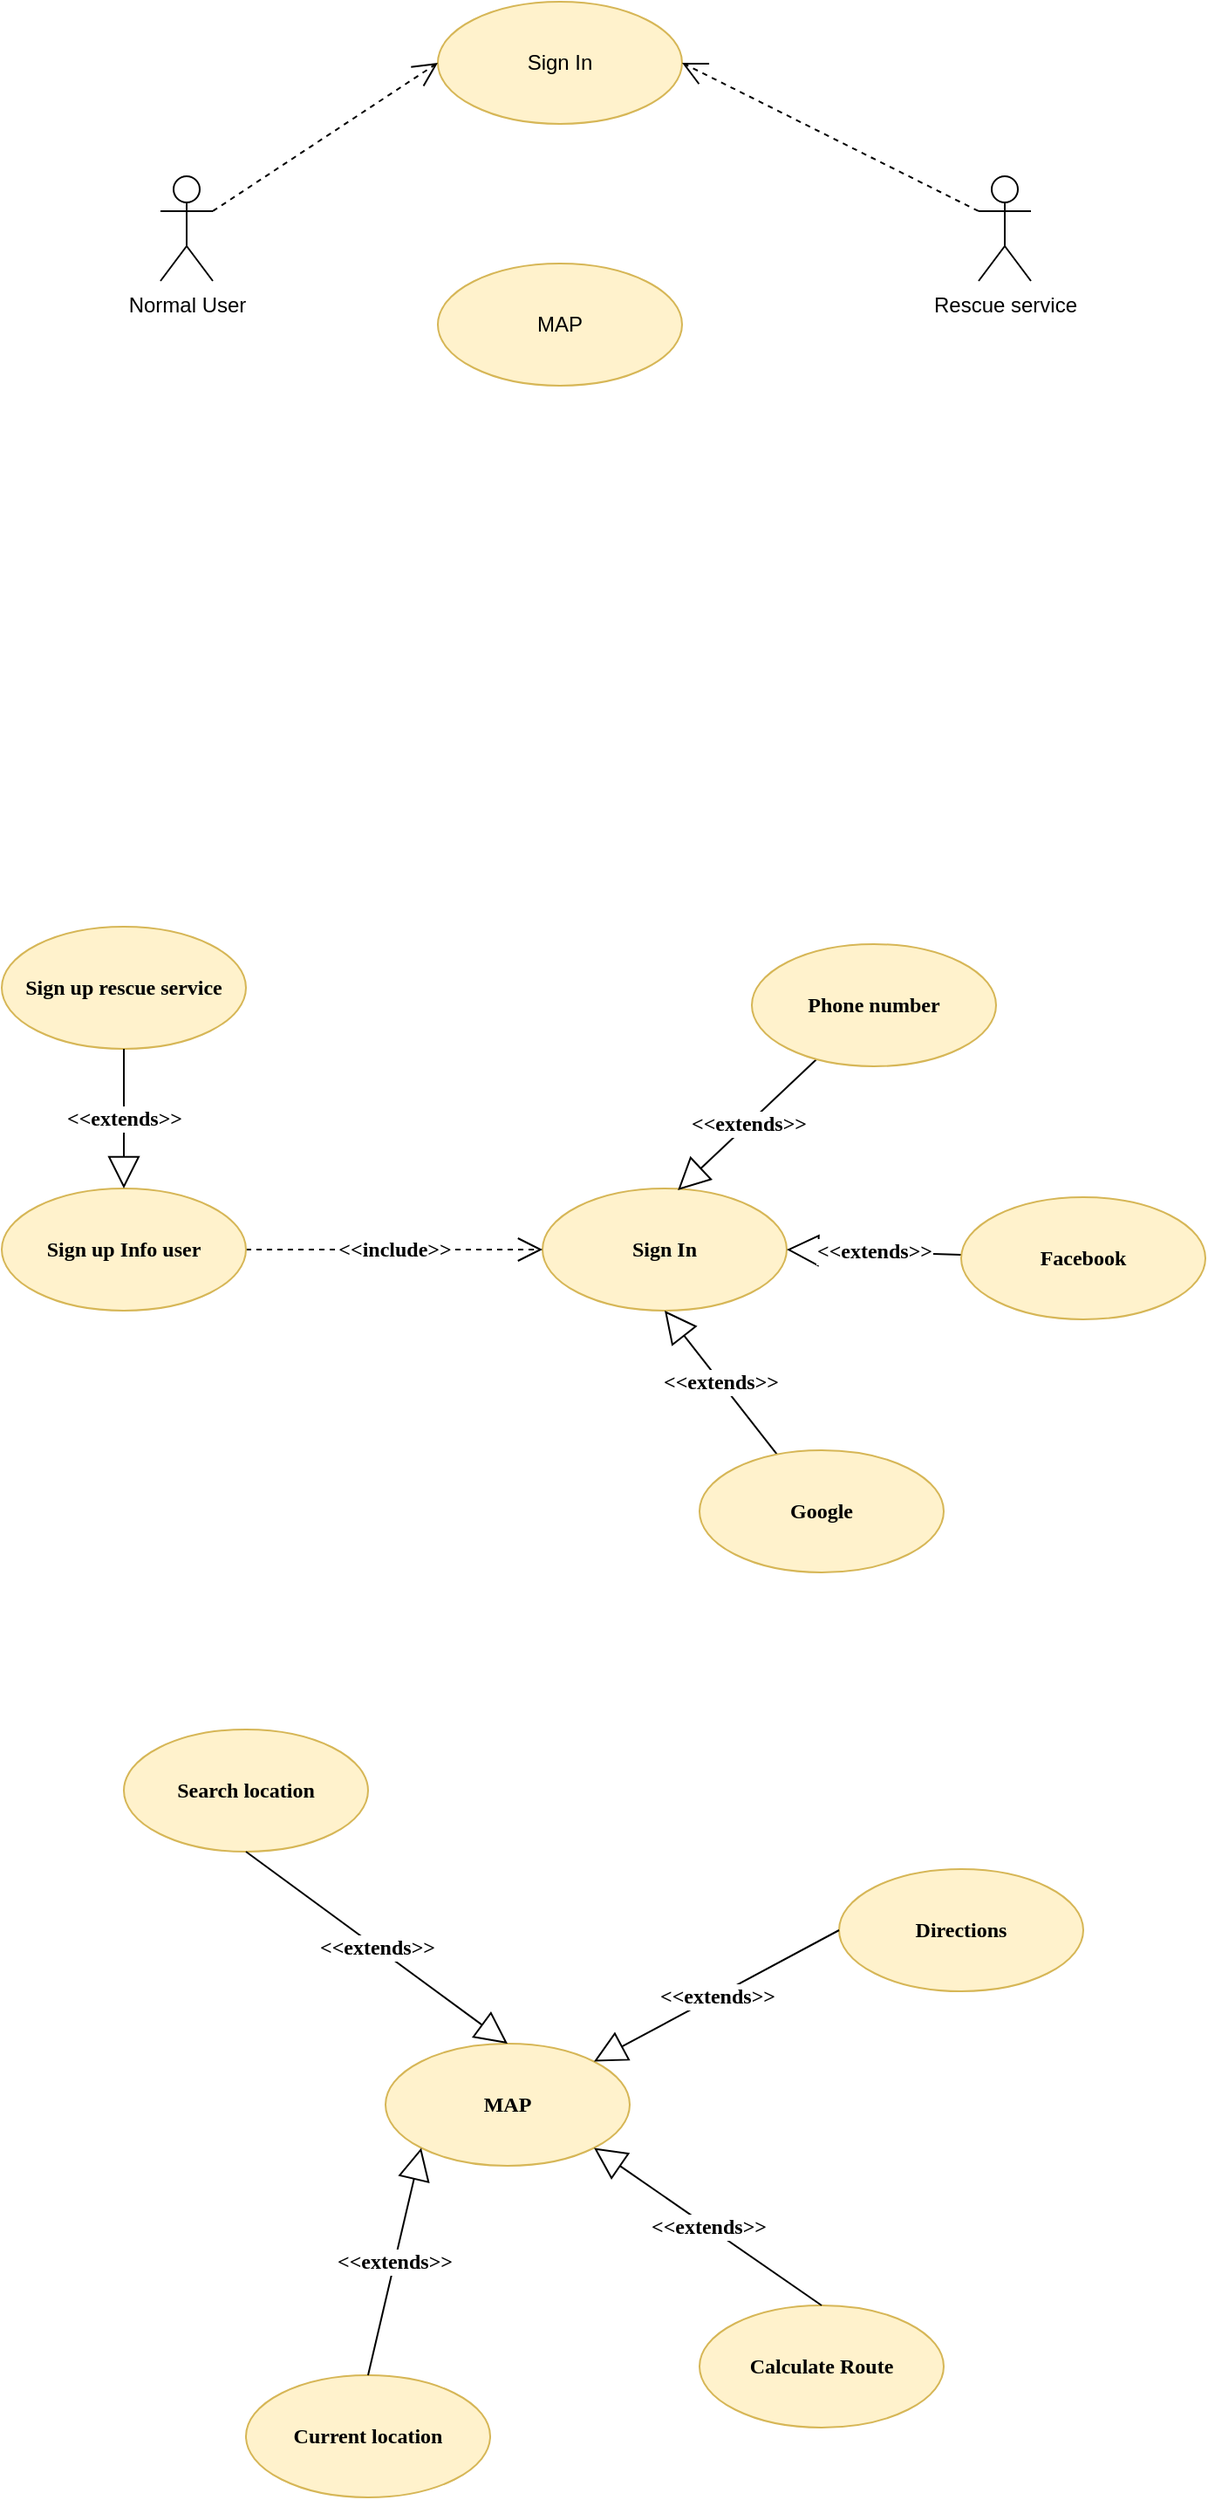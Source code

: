 <mxfile version="21.0.6" type="github">
  <diagram name="Page-1" id="3iObRujRTx41OFaR-wXX">
    <mxGraphModel dx="1050" dy="573" grid="1" gridSize="10" guides="1" tooltips="1" connect="1" arrows="1" fold="1" page="1" pageScale="1" pageWidth="850" pageHeight="1100" math="0" shadow="0">
      <root>
        <mxCell id="0" />
        <mxCell id="1" parent="0" />
        <mxCell id="NrxmliqRw71rMEUfcQis-1" value="Normal User" style="shape=umlActor;verticalLabelPosition=bottom;verticalAlign=top;html=1;outlineConnect=0;" vertex="1" parent="1">
          <mxGeometry x="171" y="170" width="30" height="60" as="geometry" />
        </mxCell>
        <mxCell id="NrxmliqRw71rMEUfcQis-5" value="Sign In" style="ellipse;whiteSpace=wrap;html=1;fillColor=#fff2cc;strokeColor=#d6b656;" vertex="1" parent="1">
          <mxGeometry x="330" y="70" width="140" height="70" as="geometry" />
        </mxCell>
        <mxCell id="NrxmliqRw71rMEUfcQis-6" value="" style="endArrow=open;endSize=12;dashed=1;html=1;rounded=0;exitX=1;exitY=0.333;exitDx=0;exitDy=0;exitPerimeter=0;entryX=0;entryY=0.5;entryDx=0;entryDy=0;" edge="1" parent="1" source="NrxmliqRw71rMEUfcQis-1" target="NrxmliqRw71rMEUfcQis-5">
          <mxGeometry width="160" relative="1" as="geometry">
            <mxPoint x="340" y="300" as="sourcePoint" />
            <mxPoint x="500" y="300" as="targetPoint" />
          </mxGeometry>
        </mxCell>
        <mxCell id="NrxmliqRw71rMEUfcQis-7" value="&lt;b&gt;&lt;font face=&quot;Times New Roman&quot;&gt;Sign In&lt;/font&gt;&lt;/b&gt;" style="ellipse;whiteSpace=wrap;html=1;fillColor=#fff2cc;strokeColor=#d6b656;" vertex="1" parent="1">
          <mxGeometry x="390" y="750" width="140" height="70" as="geometry" />
        </mxCell>
        <mxCell id="NrxmliqRw71rMEUfcQis-8" value="&lt;b style=&quot;border-color: var(--border-color);&quot;&gt;&lt;font style=&quot;border-color: var(--border-color); font-size: 12px;&quot; face=&quot;Times New Roman&quot;&gt;&amp;lt;&amp;lt;extends&amp;gt;&amp;gt;&lt;/font&gt;&lt;/b&gt;" style="endArrow=block;endSize=16;endFill=0;html=1;rounded=0;entryX=1;entryY=0.5;entryDx=0;entryDy=0;" edge="1" parent="1" source="NrxmliqRw71rMEUfcQis-9" target="NrxmliqRw71rMEUfcQis-7">
          <mxGeometry width="160" relative="1" as="geometry">
            <mxPoint x="700" y="790" as="sourcePoint" />
            <mxPoint x="540" y="790" as="targetPoint" />
          </mxGeometry>
        </mxCell>
        <mxCell id="NrxmliqRw71rMEUfcQis-9" value="&lt;font face=&quot;Times New Roman&quot;&gt;&lt;b&gt;Facebook&lt;/b&gt;&lt;/font&gt;" style="ellipse;whiteSpace=wrap;html=1;fillColor=#fff2cc;strokeColor=#d6b656;" vertex="1" parent="1">
          <mxGeometry x="630" y="755" width="140" height="70" as="geometry" />
        </mxCell>
        <mxCell id="NrxmliqRw71rMEUfcQis-10" value="&lt;b&gt;&lt;font face=&quot;Times New Roman&quot; style=&quot;font-size: 12px;&quot;&gt;&amp;lt;&amp;lt;extends&amp;gt;&amp;gt;&lt;/font&gt;&lt;/b&gt;" style="endArrow=block;endSize=16;endFill=0;html=1;rounded=0;entryX=0.554;entryY=0.014;entryDx=0;entryDy=0;entryPerimeter=0;" edge="1" parent="1" source="NrxmliqRw71rMEUfcQis-11" target="NrxmliqRw71rMEUfcQis-7">
          <mxGeometry width="160" relative="1" as="geometry">
            <mxPoint x="360" y="630" as="sourcePoint" />
            <mxPoint x="465" y="680" as="targetPoint" />
          </mxGeometry>
        </mxCell>
        <mxCell id="NrxmliqRw71rMEUfcQis-11" value="&lt;b&gt;&lt;font face=&quot;Times New Roman&quot;&gt;Phone number&lt;/font&gt;&lt;/b&gt;" style="ellipse;whiteSpace=wrap;html=1;fillColor=#fff2cc;strokeColor=#d6b656;" vertex="1" parent="1">
          <mxGeometry x="510" y="610" width="140" height="70" as="geometry" />
        </mxCell>
        <mxCell id="NrxmliqRw71rMEUfcQis-12" value="&lt;b style=&quot;border-color: var(--border-color);&quot;&gt;&lt;font style=&quot;border-color: var(--border-color); font-size: 12px;&quot; face=&quot;Times New Roman&quot;&gt;&amp;lt;&amp;lt;extends&amp;gt;&amp;gt;&lt;/font&gt;&lt;/b&gt;" style="endArrow=block;endSize=16;endFill=0;html=1;rounded=0;entryX=0.5;entryY=1;entryDx=0;entryDy=0;" edge="1" parent="1" source="NrxmliqRw71rMEUfcQis-13" target="NrxmliqRw71rMEUfcQis-7">
          <mxGeometry width="160" relative="1" as="geometry">
            <mxPoint x="350" y="920" as="sourcePoint" />
            <mxPoint x="380" y="790" as="targetPoint" />
          </mxGeometry>
        </mxCell>
        <mxCell id="NrxmliqRw71rMEUfcQis-13" value="&lt;font face=&quot;Times New Roman&quot; style=&quot;font-size: 12px;&quot;&gt;&lt;b&gt;Google&lt;/b&gt;&lt;/font&gt;" style="ellipse;whiteSpace=wrap;html=1;fillColor=#fff2cc;strokeColor=#d6b656;" vertex="1" parent="1">
          <mxGeometry x="480" y="900" width="140" height="70" as="geometry" />
        </mxCell>
        <mxCell id="NrxmliqRw71rMEUfcQis-14" value="&lt;b&gt;&lt;font face=&quot;Times New Roman&quot; style=&quot;font-size: 12px;&quot;&gt;&amp;lt;&amp;lt;include&amp;gt;&amp;gt;&lt;/font&gt;&lt;/b&gt;" style="endArrow=open;endSize=12;dashed=1;html=1;rounded=0;entryX=0;entryY=0.5;entryDx=0;entryDy=0;" edge="1" parent="1" source="NrxmliqRw71rMEUfcQis-15" target="NrxmliqRw71rMEUfcQis-7">
          <mxGeometry width="160" relative="1" as="geometry">
            <mxPoint x="270" y="785" as="sourcePoint" />
            <mxPoint x="340" y="800" as="targetPoint" />
            <Array as="points">
              <mxPoint x="330" y="785" />
            </Array>
          </mxGeometry>
        </mxCell>
        <mxCell id="NrxmliqRw71rMEUfcQis-15" value="&lt;b&gt;&lt;font face=&quot;Times New Roman&quot;&gt;Sign up Info user&lt;/font&gt;&lt;/b&gt;" style="ellipse;whiteSpace=wrap;html=1;fillColor=#fff2cc;strokeColor=#d6b656;" vertex="1" parent="1">
          <mxGeometry x="80" y="750" width="140" height="70" as="geometry" />
        </mxCell>
        <mxCell id="NrxmliqRw71rMEUfcQis-16" value="&lt;b&gt;&lt;font face=&quot;Times New Roman&quot;&gt;Sign up&amp;nbsp;&lt;/font&gt;&lt;/b&gt;&lt;font face=&quot;Times New Roman&quot;&gt;&lt;b&gt;rescue service&lt;/b&gt;&lt;/font&gt;" style="ellipse;whiteSpace=wrap;html=1;fillColor=#fff2cc;strokeColor=#d6b656;" vertex="1" parent="1">
          <mxGeometry x="80" y="600" width="140" height="70" as="geometry" />
        </mxCell>
        <mxCell id="NrxmliqRw71rMEUfcQis-18" value="&lt;b&gt;&lt;font face=&quot;Times New Roman&quot; style=&quot;font-size: 12px;&quot;&gt;&amp;lt;&amp;lt;extends&amp;gt;&amp;gt;&lt;/font&gt;&lt;/b&gt;" style="endArrow=block;endSize=16;endFill=0;html=1;rounded=0;exitX=0.5;exitY=1;exitDx=0;exitDy=0;" edge="1" parent="1" source="NrxmliqRw71rMEUfcQis-16" target="NrxmliqRw71rMEUfcQis-15">
          <mxGeometry width="160" relative="1" as="geometry">
            <mxPoint x="340" y="790" as="sourcePoint" />
            <mxPoint x="500" y="790" as="targetPoint" />
          </mxGeometry>
        </mxCell>
        <mxCell id="NrxmliqRw71rMEUfcQis-19" value="Rescue service" style="shape=umlActor;verticalLabelPosition=bottom;verticalAlign=top;html=1;" vertex="1" parent="1">
          <mxGeometry x="640" y="170" width="30" height="60" as="geometry" />
        </mxCell>
        <mxCell id="NrxmliqRw71rMEUfcQis-20" value="" style="endArrow=open;endSize=12;dashed=1;html=1;rounded=0;exitX=0;exitY=0.333;exitDx=0;exitDy=0;exitPerimeter=0;entryX=1;entryY=0.5;entryDx=0;entryDy=0;" edge="1" parent="1" source="NrxmliqRw71rMEUfcQis-19" target="NrxmliqRw71rMEUfcQis-5">
          <mxGeometry width="160" relative="1" as="geometry">
            <mxPoint x="340" y="190" as="sourcePoint" />
            <mxPoint x="500" y="190" as="targetPoint" />
            <Array as="points">
              <mxPoint x="560" y="150" />
            </Array>
          </mxGeometry>
        </mxCell>
        <mxCell id="NrxmliqRw71rMEUfcQis-23" value="MAP" style="ellipse;whiteSpace=wrap;html=1;fillColor=#fff2cc;strokeColor=#d6b656;" vertex="1" parent="1">
          <mxGeometry x="330" y="220" width="140" height="70" as="geometry" />
        </mxCell>
        <mxCell id="NrxmliqRw71rMEUfcQis-24" value="&lt;font face=&quot;Times New Roman&quot;&gt;&lt;b&gt;MAP&lt;/b&gt;&lt;/font&gt;" style="ellipse;whiteSpace=wrap;html=1;fillColor=#fff2cc;strokeColor=#d6b656;" vertex="1" parent="1">
          <mxGeometry x="300" y="1240" width="140" height="70" as="geometry" />
        </mxCell>
        <mxCell id="NrxmliqRw71rMEUfcQis-25" value="&lt;b&gt;&lt;font face=&quot;Times New Roman&quot;&gt;Current location&lt;/font&gt;&lt;/b&gt;" style="ellipse;whiteSpace=wrap;html=1;fillColor=#fff2cc;strokeColor=#d6b656;" vertex="1" parent="1">
          <mxGeometry x="220" y="1430" width="140" height="70" as="geometry" />
        </mxCell>
        <mxCell id="NrxmliqRw71rMEUfcQis-27" value="&lt;b style=&quot;border-color: var(--border-color);&quot;&gt;&lt;font style=&quot;border-color: var(--border-color); font-size: 12px;&quot; face=&quot;Times New Roman&quot;&gt;&amp;lt;&amp;lt;extends&amp;gt;&amp;gt;&lt;/font&gt;&lt;/b&gt;" style="endArrow=block;endSize=16;endFill=0;html=1;rounded=0;exitX=0.5;exitY=0;exitDx=0;exitDy=0;entryX=0;entryY=1;entryDx=0;entryDy=0;" edge="1" parent="1" source="NrxmliqRw71rMEUfcQis-25" target="NrxmliqRw71rMEUfcQis-24">
          <mxGeometry width="160" relative="1" as="geometry">
            <mxPoint x="510" y="1370" as="sourcePoint" />
            <mxPoint x="440" y="1275" as="targetPoint" />
          </mxGeometry>
        </mxCell>
        <mxCell id="NrxmliqRw71rMEUfcQis-30" value="&lt;b&gt;&lt;font face=&quot;Times New Roman&quot;&gt;Directions&lt;/font&gt;&lt;/b&gt;" style="ellipse;whiteSpace=wrap;html=1;fillColor=#fff2cc;strokeColor=#d6b656;" vertex="1" parent="1">
          <mxGeometry x="560" y="1140" width="140" height="70" as="geometry" />
        </mxCell>
        <mxCell id="NrxmliqRw71rMEUfcQis-31" value="&lt;b style=&quot;border-color: var(--border-color);&quot;&gt;&lt;font style=&quot;border-color: var(--border-color); font-size: 12px;&quot; face=&quot;Times New Roman&quot;&gt;&amp;lt;&amp;lt;extends&amp;gt;&amp;gt;&lt;/font&gt;&lt;/b&gt;" style="endArrow=block;endSize=16;endFill=0;html=1;rounded=0;exitX=0;exitY=0.5;exitDx=0;exitDy=0;entryX=1;entryY=0;entryDx=0;entryDy=0;" edge="1" parent="1" source="NrxmliqRw71rMEUfcQis-30" target="NrxmliqRw71rMEUfcQis-24">
          <mxGeometry width="160" relative="1" as="geometry">
            <mxPoint x="260" y="1610" as="sourcePoint" />
            <mxPoint x="230" y="1555" as="targetPoint" />
          </mxGeometry>
        </mxCell>
        <mxCell id="NrxmliqRw71rMEUfcQis-32" value="&lt;b&gt;&lt;font face=&quot;Times New Roman&quot;&gt;Search location&lt;/font&gt;&lt;/b&gt;" style="ellipse;whiteSpace=wrap;html=1;fillColor=#fff2cc;strokeColor=#d6b656;" vertex="1" parent="1">
          <mxGeometry x="150" y="1060" width="140" height="70" as="geometry" />
        </mxCell>
        <mxCell id="NrxmliqRw71rMEUfcQis-33" value="&lt;b style=&quot;border-color: var(--border-color);&quot;&gt;&lt;font style=&quot;border-color: var(--border-color); font-size: 12px;&quot; face=&quot;Times New Roman&quot;&gt;&amp;lt;&amp;lt;extends&amp;gt;&amp;gt;&lt;/font&gt;&lt;/b&gt;" style="endArrow=block;endSize=16;endFill=0;html=1;rounded=0;exitX=0.5;exitY=1;exitDx=0;exitDy=0;entryX=0.5;entryY=0;entryDx=0;entryDy=0;" edge="1" parent="1" source="NrxmliqRw71rMEUfcQis-32" target="NrxmliqRw71rMEUfcQis-24">
          <mxGeometry width="160" relative="1" as="geometry">
            <mxPoint x="120" y="1490" as="sourcePoint" />
            <mxPoint x="90" y="1435" as="targetPoint" />
          </mxGeometry>
        </mxCell>
        <mxCell id="NrxmliqRw71rMEUfcQis-34" value="&lt;b&gt;&lt;font face=&quot;Times New Roman&quot;&gt;Calculate Route&lt;/font&gt;&lt;/b&gt;" style="ellipse;whiteSpace=wrap;html=1;fillColor=#fff2cc;strokeColor=#d6b656;" vertex="1" parent="1">
          <mxGeometry x="480" y="1390" width="140" height="70" as="geometry" />
        </mxCell>
        <mxCell id="NrxmliqRw71rMEUfcQis-35" value="&lt;b style=&quot;border-color: var(--border-color);&quot;&gt;&lt;font style=&quot;border-color: var(--border-color); font-size: 12px;&quot; face=&quot;Times New Roman&quot;&gt;&amp;lt;&amp;lt;extends&amp;gt;&amp;gt;&lt;/font&gt;&lt;/b&gt;" style="endArrow=block;endSize=16;endFill=0;html=1;rounded=0;exitX=0.5;exitY=0;exitDx=0;exitDy=0;entryX=1;entryY=1;entryDx=0;entryDy=0;" edge="1" parent="1" source="NrxmliqRw71rMEUfcQis-34" target="NrxmliqRw71rMEUfcQis-24">
          <mxGeometry width="160" relative="1" as="geometry">
            <mxPoint x="770" y="1330" as="sourcePoint" />
            <mxPoint x="581" y="1260" as="targetPoint" />
          </mxGeometry>
        </mxCell>
      </root>
    </mxGraphModel>
  </diagram>
</mxfile>
